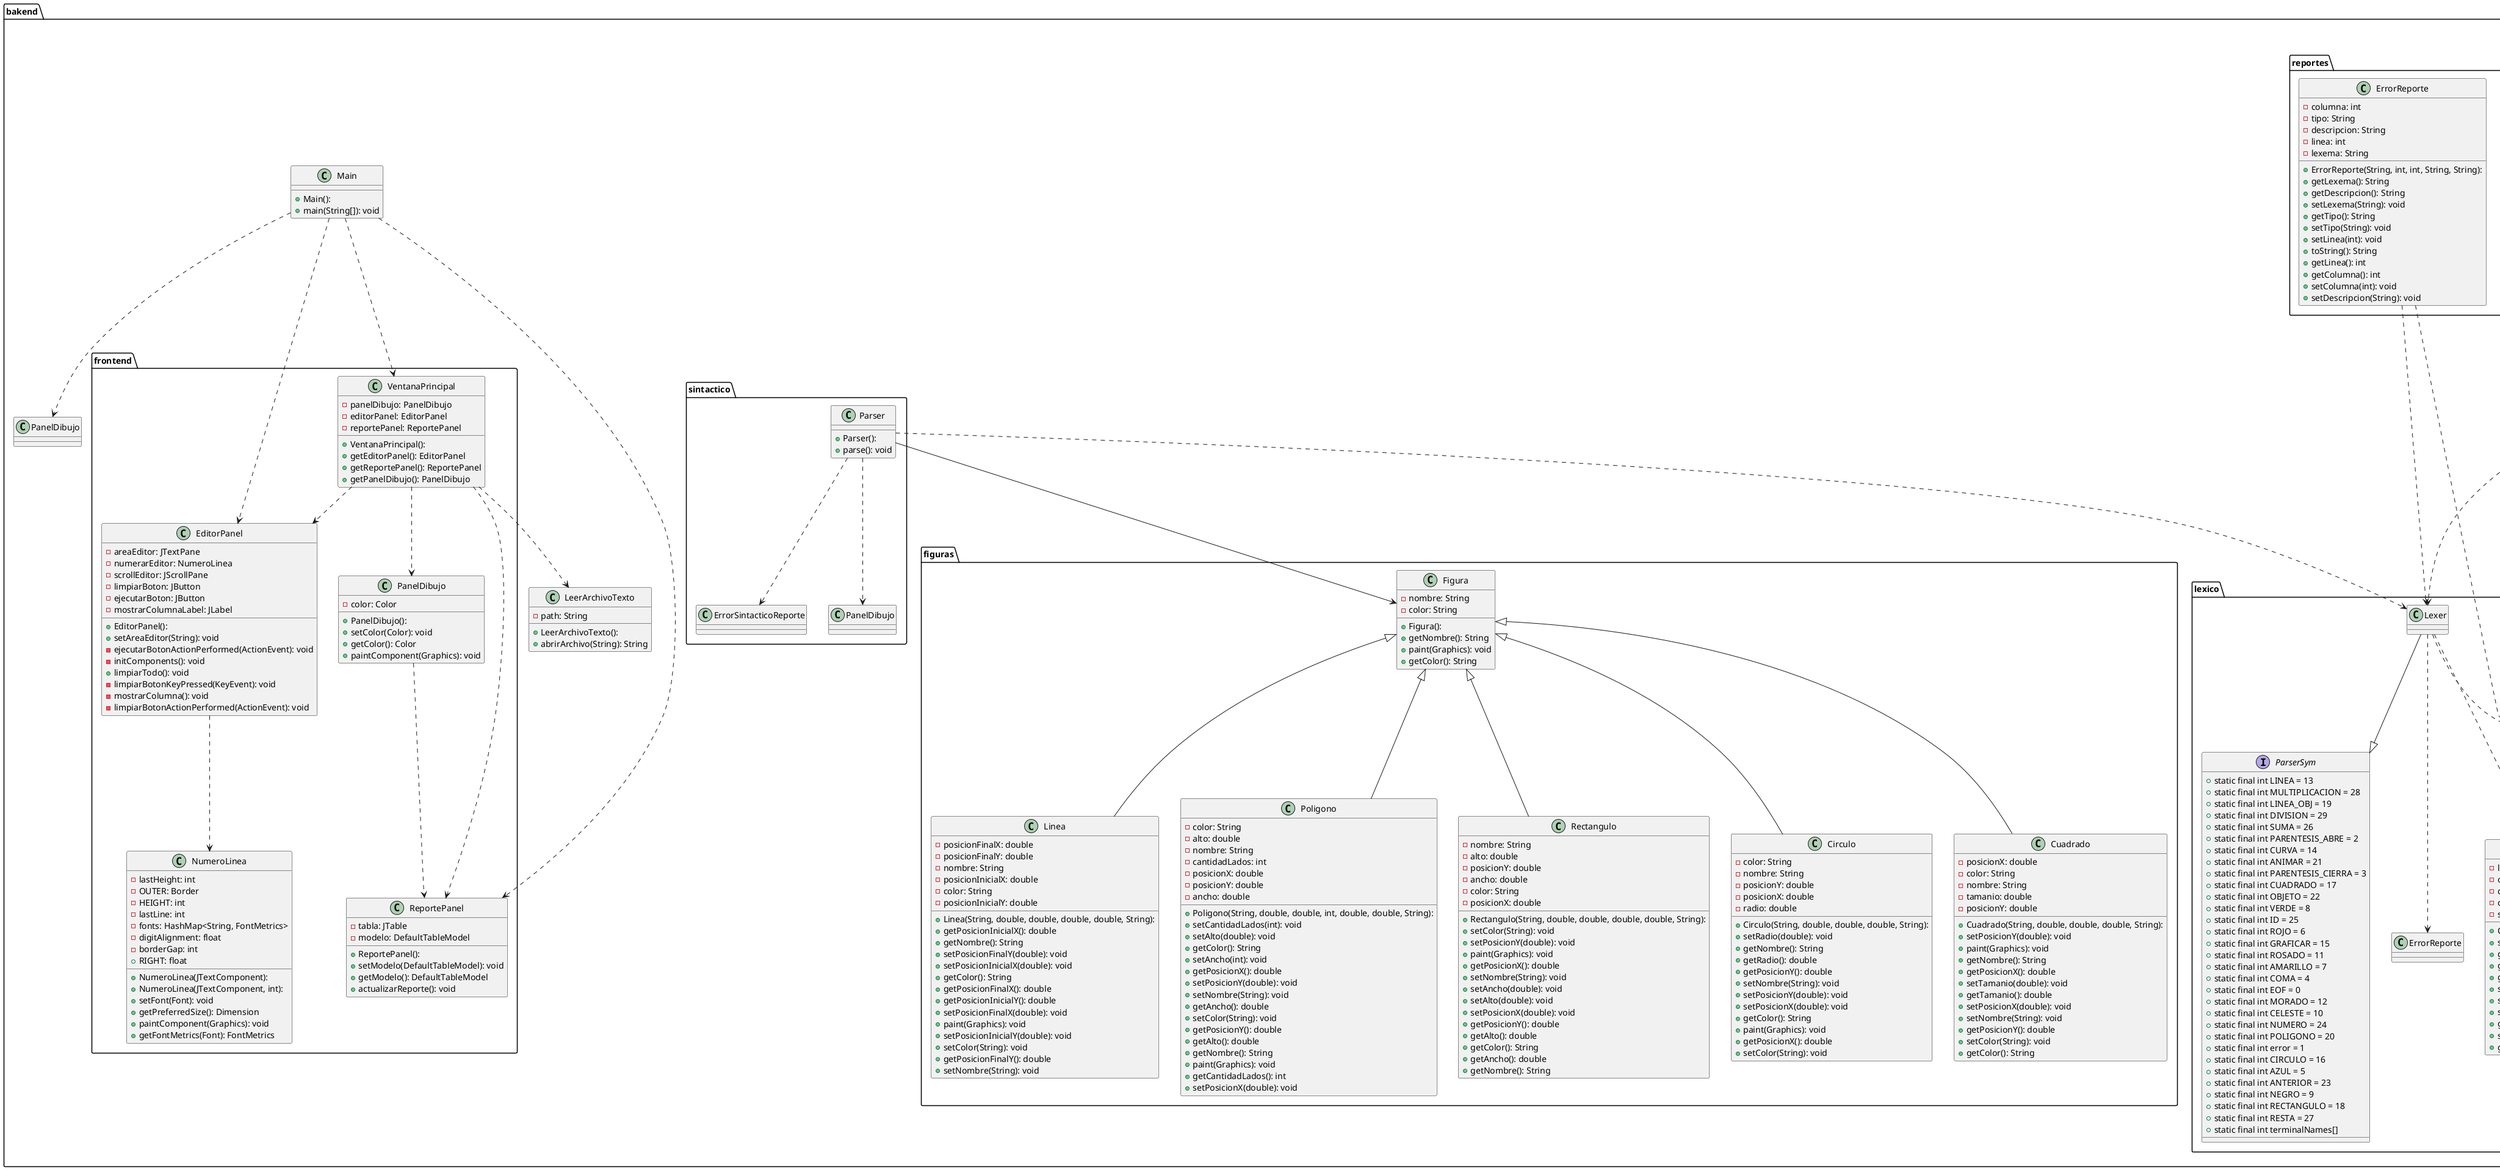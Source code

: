 @startuml
package bakend {

    class Main {
        + Main(): 
        + main(String[]): void
    }

    class LeerArchivoTexto {
        + LeerArchivoTexto(): 
        - path: String
        + abrirArchivo(String): String
    }

    package figuras {
        class Circulo {
            + Circulo(String, double, double, double, String): 
            - color: String
            - nombre: String
            - posicionY: double
            - posicionX: double
            - radio: double
            + setRadio(double): void
            + getNombre(): String
            + getRadio(): double
            + getPosicionY(): double
            + setNombre(String): void
            + setPosicionY(double): void
            + setPosicionX(double): void
            + getColor(): String
            + paint(Graphics): void
            + getPosicionX(): double
            + setColor(String): void
        }

        class Cuadrado {
            + Cuadrado(String, double, double, double, String): 
            - posicionX: double
            - color: String
            - nombre: String
            - tamanio: double
            - posicionY: double
            + setPosicionY(double): void
            + paint(Graphics): void
            + getNombre(): String
            + getPosicionX(): double
            + setTamanio(double): void
            + getTamanio(): double
            + setPosicionX(double): void
            + setNombre(String): void
            + getPosicionY(): double
            + setColor(String): void
            + getColor(): String
        }

        class Figura {
            + Figura(): 
            - nombre: String
            - color: String
            + getNombre(): String
            + paint(Graphics): void
            + getColor(): String
        }

        class Linea {
            + Linea(String, double, double, double, double, String): 
            - posicionFinalX: double
            - posicionFinalY: double
            - nombre: String
            - posicionInicialX: double
            - color: String
            - posicionInicialY: double
            + getPosicionInicialX(): double
            + getNombre(): String
            + setPosicionFinalY(double): void
            + setPosicionInicialX(double): void
            + getColor(): String
            + getPosicionFinalX(): double
            + getPosicionInicialY(): double
            + setPosicionFinalX(double): void
            + paint(Graphics): void
            + setPosicionInicialY(double): void
            + setColor(String): void
            + getPosicionFinalY(): double
            + setNombre(String): void
        }

        class Poligono {
            + Poligono(String, double, double, int, double, double, String): 
            - color: String
            - alto: double
            - nombre: String
            - cantidadLados: int
            - posicionX: double
            - posicionY: double
            - ancho: double
            + setCantidadLados(int): void
            + setAlto(double): void
            + getColor(): String
            + setAncho(int): void
            + getPosicionX(): double
            + setPosicionY(double): void
            + setNombre(String): void
            + getAncho(): double
            + setColor(String): void
            + getPosicionY(): double
            + getAlto(): double
            + getNombre(): String
            + paint(Graphics): void
            + getCantidadLados(): int
            + setPosicionX(double): void
        }

        class Rectangulo {
            + Rectangulo(String, double, double, double, double, String): 
            - nombre: String
            - alto: double
            - posicionY: double
            - ancho: double
            - color: String
            - posicionX: double
            + setColor(String): void
            + setPosicionY(double): void
            + paint(Graphics): void
            + getPosicionX(): double
            + setNombre(String): void
            + setAncho(double): void
            + setAlto(double): void
            + setPosicionX(double): void
            + getPosicionY(): double
            + getAlto(): double
            + getColor(): String
            + getAncho(): double
            + getNombre(): String
        }

        Figura <|-- Circulo
        Figura <|-- Cuadrado
        Figura <|-- Linea
        Figura <|-- Poligono
        Figura <|-- Rectangulo
    }

    package lexico {
        class OperadorAritmetico {
            + OperadorAritmetico(String, String, int, int, int): 
            - linea: int
            - operador: String
            - columna: int
            - ocurrencia: int
            - simbolo: String
            + setOcurrencia(int): void
            + getColumna(): int
            + getOcurrencia(): int
            + getLinea(): int
            + setLinea(int): void
            + setOperador(String): void
            + setColumna(int): void
            + getOperador(): String
            + setSimbolo(String): void
            + getSimbolo(): String
        }
        
        class Token {
            + Token(String, String, int, int): 
            - tipo: String
            - lexema: String
            - linea: int
            - columna: int
            + getLinea(): int
            + setLexema(String): void
            + setColumna(int): void
            + getLexema(): String
            + setLinea(int): void
            + setTipo(String): void
            + getColumna(): int
            + getTipo(): String
            + toString(): String
        }

        interface ParserSym {
            + static final int LINEA = 13
            + static final int MULTIPLICACION = 28
            + static final int LINEA_OBJ = 19
            + static final int DIVISION = 29
            + static final int SUMA = 26
            + static final int PARENTESIS_ABRE = 2
            + static final int CURVA = 14
            + static final int ANIMAR = 21
            + static final int PARENTESIS_CIERRA = 3
            + static final int CUADRADO = 17
            + static final int OBJETO = 22
            + static final int VERDE = 8
            + static final int ID = 25
            + static final int ROJO = 6
            + static final int GRAFICAR = 15
            + static final int ROSADO = 11
            + static final int AMARILLO = 7
            + static final int COMA = 4
            + static final int EOF = 0
            + static final int MORADO = 12
            + static final int CELESTE = 10
            + static final int NUMERO = 24
            + static final int POLIGONO = 20
            + static final int error = 1
            + static final int CIRCULO = 16
            + static final int AZUL = 5
            + static final int ANTERIOR = 23
            + static final int NEGRO = 9
            + static final int RECTANGULO = 18
            + static final int RESTA = 27
            + static final int terminalNames[]
        }


        Lexer --|> ParserSym
        Lexer ..> OperadorAritmetico
        Lexer ..> Token
        Lexer ..> ErrorReporte
    }


        Parser ..> Lexer
        Parser ..> ErrorSintacticoReporte

    package movimientos {
        class CurvaMovimiento {
            + CurvaMovimiento(): 
            - distanciaMaximaY: int
            - distanciaMaximaX: int
            - posicionY: int
            - movimientoY: int
            - movimientoX: int
            - posicionX: int
            + setDistanciaMaximaY(int): void
            + run(): void
            + setPosicionX(int): void
            + getPosicionX(): int
            + getMovimientoX(): int
            + setMovimientoY(int): void
            + setDistanciaMaximaX(int): void
            + getDistanciaMaximaY(): int
            + getPosicionY(): int
            + setPosicionY(int): void
            + setMovimientoX(int): void
            + getDistanciaMaximaX(): int
            + getMovimientoY(): int
            + mover(): void
        }
        
        class CurvaSingleton {
            - CurvaSingleton(): 
            - circulo: CurvaMovimiento
            - instancia: CurvaSingleton
            + getCirculo(): CurvaMovimiento
            + getInstancia(): CurvaSingleton
        }
    }

    package reportes {
        class ErrorReporte {
            + ErrorReporte(String, int, int, String, String): 
            - columna: int
            - tipo: String
            - descripcion: String
            - linea: int
            - lexema: String
            + getLexema(): String
            + getDescripcion(): String
            + setLexema(String): void
            + getTipo(): String
            + setTipo(String): void
            + setLinea(int): void
            + toString(): String
            + getLinea(): int
            + getColumna(): int
            + setColumna(int): void
            + setDescripcion(String): void
        }

        class ErrorSintacticoReporte {
            + ErrorSintacticoReporte(): 
        }

        ErrorReporte ..> Lexer
        ErrorReporte ..> Token
        ErrorSintacticoReporte ..> Parser        
    }


    package sintactico {
        class Parser {
            + Parser(): 
            + parse(): void
        }

        Parser ..> Lexer
        Parser ..> ErrorSintacticoReporte
        Parser ..> PanelDibujo
        Parser --> Figura
    }

    package frontend {
        class EditorPanel {
            + EditorPanel(): 
            - areaEditor: JTextPane
            - numerarEditor: NumeroLinea
            - scrollEditor: JScrollPane
            - limpiarBoton: JButton
            - ejecutarBoton: JButton
            - mostrarColumnaLabel: JLabel
            + setAreaEditor(String): void
            - ejecutarBotonActionPerformed(ActionEvent): void
            - initComponents(): void
            + limpiarTodo(): void
            - limpiarBotonKeyPressed(KeyEvent): void
            - mostrarColumna(): void
            - limpiarBotonActionPerformed(ActionEvent): void
        }

        class NumeroLinea {
            + NumeroLinea(JTextComponent): 
            + NumeroLinea(JTextComponent, int): 
            - lastHeight: int
            - OUTER: Border
            - HEIGHT: int
            - lastLine: int
            - fonts: HashMap<String, FontMetrics>
            - digitAlignment: float
            - borderGap: int
            + RIGHT: float
            + setFont(Font): void
            + getPreferredSize(): Dimension
            + paintComponent(Graphics): void
            + getFontMetrics(Font): FontMetrics
        }

        class PanelDibujo {
            + PanelDibujo(): 
            - color: Color
            + setColor(Color): void
            + getColor(): Color
            + paintComponent(Graphics): void
        }

        class ReportePanel {
            + ReportePanel(): 
            - tabla: JTable
            - modelo: DefaultTableModel
            + setModelo(DefaultTableModel): void
            + getModelo(): DefaultTableModel
            + actualizarReporte(): void
        }

        class VentanaPrincipal {
            + VentanaPrincipal(): 
            - panelDibujo: PanelDibujo
            - editorPanel: EditorPanel
            - reportePanel: ReportePanel
            + getEditorPanel(): EditorPanel
            + getReportePanel(): ReportePanel
            + getPanelDibujo(): PanelDibujo
        }

        EditorPanel ..> NumeroLinea
        PanelDibujo ..> ReportePanel
        VentanaPrincipal ..> EditorPanel
        VentanaPrincipal ..> ReportePanel
        VentanaPrincipal ..> PanelDibujo
    }

    Main ..> EditorPanel
    Main ..> PanelDibujo
    Main ..> ReportePanel
    Main ..> VentanaPrincipal
    VentanaPrincipal ..> LeerArchivoTexto
}

@enduml
